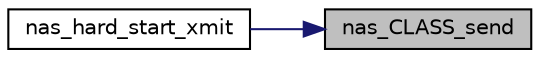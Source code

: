 digraph "nas_CLASS_send"
{
 // LATEX_PDF_SIZE
  edge [fontname="Helvetica",fontsize="10",labelfontname="Helvetica",labelfontsize="10"];
  node [fontname="Helvetica",fontsize="10",shape=record];
  rankdir="RL";
  Node1 [label="nas_CLASS_send",height=0.2,width=0.4,color="black", fillcolor="grey75", style="filled", fontcolor="black",tooltip="Send a socket received from IP to classifier for a particular instance ID."];
  Node1 -> Node2 [dir="back",color="midnightblue",fontsize="10",style="solid",fontname="Helvetica"];
  Node2 [label="nas_hard_start_xmit",height=0.2,width=0.4,color="black", fillcolor="white", style="filled",URL="$MESH_2device_8c.html#a961ded0e2eb685fa68f57752236d8445",tooltip=" "];
}

